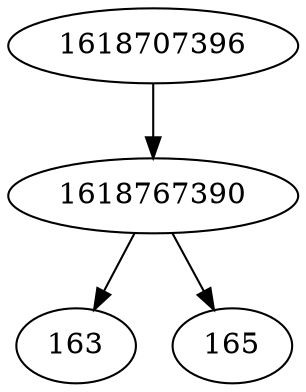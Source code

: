 strict digraph  {
163;
1618707396;
165;
1618767390;
1618707396 -> 1618767390;
1618767390 -> 163;
1618767390 -> 165;
}
